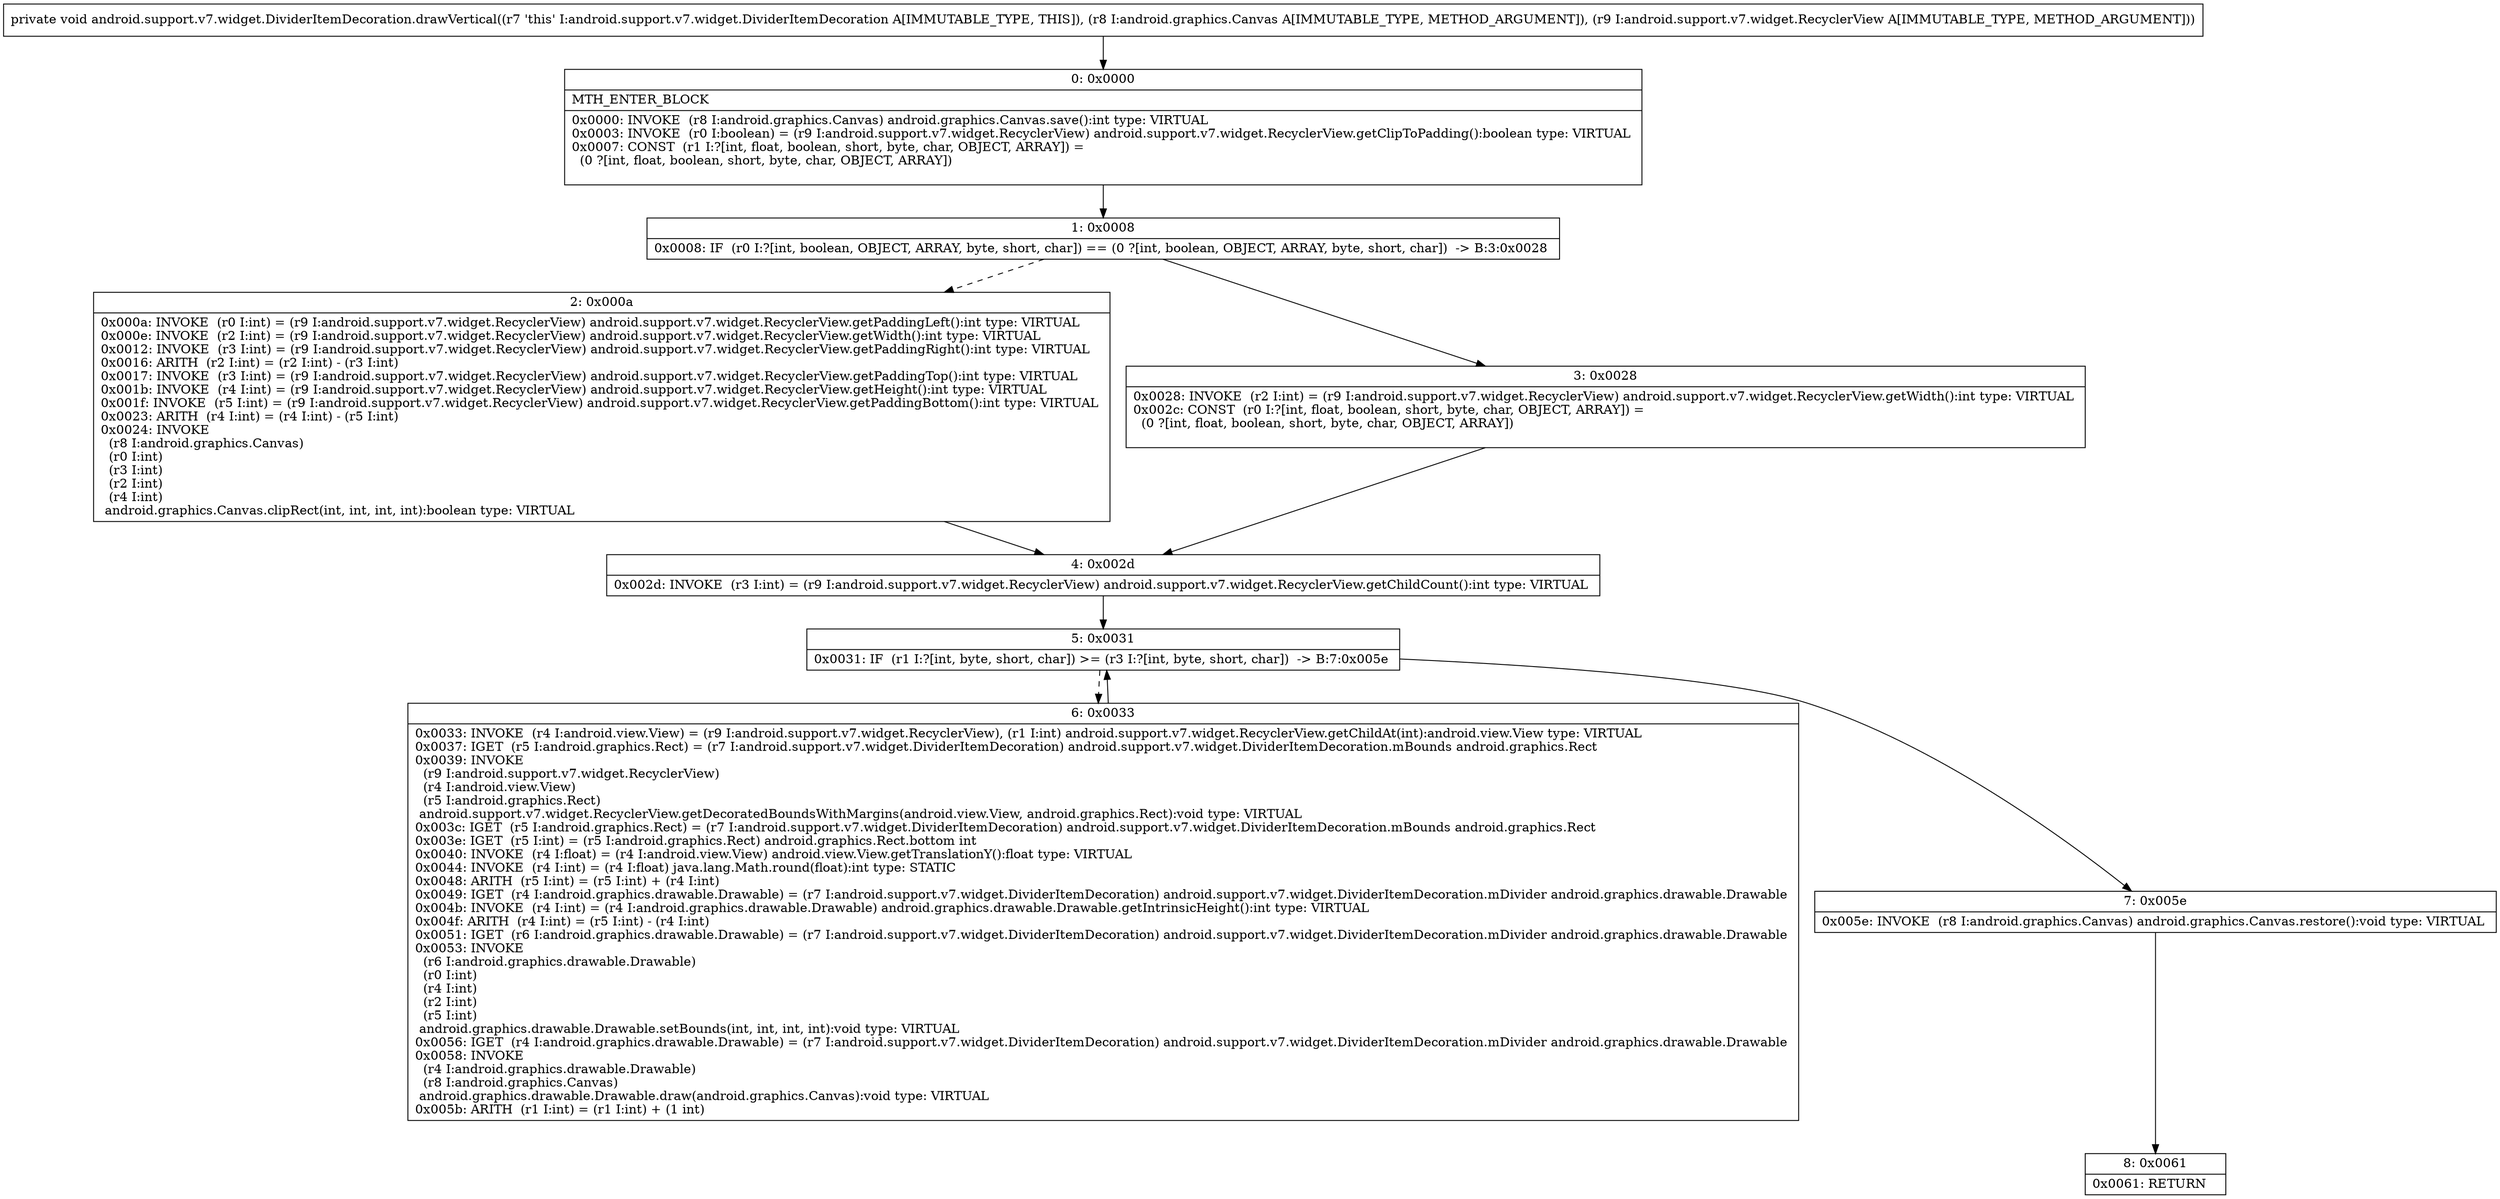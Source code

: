 digraph "CFG forandroid.support.v7.widget.DividerItemDecoration.drawVertical(Landroid\/graphics\/Canvas;Landroid\/support\/v7\/widget\/RecyclerView;)V" {
Node_0 [shape=record,label="{0\:\ 0x0000|MTH_ENTER_BLOCK\l|0x0000: INVOKE  (r8 I:android.graphics.Canvas) android.graphics.Canvas.save():int type: VIRTUAL \l0x0003: INVOKE  (r0 I:boolean) = (r9 I:android.support.v7.widget.RecyclerView) android.support.v7.widget.RecyclerView.getClipToPadding():boolean type: VIRTUAL \l0x0007: CONST  (r1 I:?[int, float, boolean, short, byte, char, OBJECT, ARRAY]) = \l  (0 ?[int, float, boolean, short, byte, char, OBJECT, ARRAY])\l \l}"];
Node_1 [shape=record,label="{1\:\ 0x0008|0x0008: IF  (r0 I:?[int, boolean, OBJECT, ARRAY, byte, short, char]) == (0 ?[int, boolean, OBJECT, ARRAY, byte, short, char])  \-\> B:3:0x0028 \l}"];
Node_2 [shape=record,label="{2\:\ 0x000a|0x000a: INVOKE  (r0 I:int) = (r9 I:android.support.v7.widget.RecyclerView) android.support.v7.widget.RecyclerView.getPaddingLeft():int type: VIRTUAL \l0x000e: INVOKE  (r2 I:int) = (r9 I:android.support.v7.widget.RecyclerView) android.support.v7.widget.RecyclerView.getWidth():int type: VIRTUAL \l0x0012: INVOKE  (r3 I:int) = (r9 I:android.support.v7.widget.RecyclerView) android.support.v7.widget.RecyclerView.getPaddingRight():int type: VIRTUAL \l0x0016: ARITH  (r2 I:int) = (r2 I:int) \- (r3 I:int) \l0x0017: INVOKE  (r3 I:int) = (r9 I:android.support.v7.widget.RecyclerView) android.support.v7.widget.RecyclerView.getPaddingTop():int type: VIRTUAL \l0x001b: INVOKE  (r4 I:int) = (r9 I:android.support.v7.widget.RecyclerView) android.support.v7.widget.RecyclerView.getHeight():int type: VIRTUAL \l0x001f: INVOKE  (r5 I:int) = (r9 I:android.support.v7.widget.RecyclerView) android.support.v7.widget.RecyclerView.getPaddingBottom():int type: VIRTUAL \l0x0023: ARITH  (r4 I:int) = (r4 I:int) \- (r5 I:int) \l0x0024: INVOKE  \l  (r8 I:android.graphics.Canvas)\l  (r0 I:int)\l  (r3 I:int)\l  (r2 I:int)\l  (r4 I:int)\l android.graphics.Canvas.clipRect(int, int, int, int):boolean type: VIRTUAL \l}"];
Node_3 [shape=record,label="{3\:\ 0x0028|0x0028: INVOKE  (r2 I:int) = (r9 I:android.support.v7.widget.RecyclerView) android.support.v7.widget.RecyclerView.getWidth():int type: VIRTUAL \l0x002c: CONST  (r0 I:?[int, float, boolean, short, byte, char, OBJECT, ARRAY]) = \l  (0 ?[int, float, boolean, short, byte, char, OBJECT, ARRAY])\l \l}"];
Node_4 [shape=record,label="{4\:\ 0x002d|0x002d: INVOKE  (r3 I:int) = (r9 I:android.support.v7.widget.RecyclerView) android.support.v7.widget.RecyclerView.getChildCount():int type: VIRTUAL \l}"];
Node_5 [shape=record,label="{5\:\ 0x0031|0x0031: IF  (r1 I:?[int, byte, short, char]) \>= (r3 I:?[int, byte, short, char])  \-\> B:7:0x005e \l}"];
Node_6 [shape=record,label="{6\:\ 0x0033|0x0033: INVOKE  (r4 I:android.view.View) = (r9 I:android.support.v7.widget.RecyclerView), (r1 I:int) android.support.v7.widget.RecyclerView.getChildAt(int):android.view.View type: VIRTUAL \l0x0037: IGET  (r5 I:android.graphics.Rect) = (r7 I:android.support.v7.widget.DividerItemDecoration) android.support.v7.widget.DividerItemDecoration.mBounds android.graphics.Rect \l0x0039: INVOKE  \l  (r9 I:android.support.v7.widget.RecyclerView)\l  (r4 I:android.view.View)\l  (r5 I:android.graphics.Rect)\l android.support.v7.widget.RecyclerView.getDecoratedBoundsWithMargins(android.view.View, android.graphics.Rect):void type: VIRTUAL \l0x003c: IGET  (r5 I:android.graphics.Rect) = (r7 I:android.support.v7.widget.DividerItemDecoration) android.support.v7.widget.DividerItemDecoration.mBounds android.graphics.Rect \l0x003e: IGET  (r5 I:int) = (r5 I:android.graphics.Rect) android.graphics.Rect.bottom int \l0x0040: INVOKE  (r4 I:float) = (r4 I:android.view.View) android.view.View.getTranslationY():float type: VIRTUAL \l0x0044: INVOKE  (r4 I:int) = (r4 I:float) java.lang.Math.round(float):int type: STATIC \l0x0048: ARITH  (r5 I:int) = (r5 I:int) + (r4 I:int) \l0x0049: IGET  (r4 I:android.graphics.drawable.Drawable) = (r7 I:android.support.v7.widget.DividerItemDecoration) android.support.v7.widget.DividerItemDecoration.mDivider android.graphics.drawable.Drawable \l0x004b: INVOKE  (r4 I:int) = (r4 I:android.graphics.drawable.Drawable) android.graphics.drawable.Drawable.getIntrinsicHeight():int type: VIRTUAL \l0x004f: ARITH  (r4 I:int) = (r5 I:int) \- (r4 I:int) \l0x0051: IGET  (r6 I:android.graphics.drawable.Drawable) = (r7 I:android.support.v7.widget.DividerItemDecoration) android.support.v7.widget.DividerItemDecoration.mDivider android.graphics.drawable.Drawable \l0x0053: INVOKE  \l  (r6 I:android.graphics.drawable.Drawable)\l  (r0 I:int)\l  (r4 I:int)\l  (r2 I:int)\l  (r5 I:int)\l android.graphics.drawable.Drawable.setBounds(int, int, int, int):void type: VIRTUAL \l0x0056: IGET  (r4 I:android.graphics.drawable.Drawable) = (r7 I:android.support.v7.widget.DividerItemDecoration) android.support.v7.widget.DividerItemDecoration.mDivider android.graphics.drawable.Drawable \l0x0058: INVOKE  \l  (r4 I:android.graphics.drawable.Drawable)\l  (r8 I:android.graphics.Canvas)\l android.graphics.drawable.Drawable.draw(android.graphics.Canvas):void type: VIRTUAL \l0x005b: ARITH  (r1 I:int) = (r1 I:int) + (1 int) \l}"];
Node_7 [shape=record,label="{7\:\ 0x005e|0x005e: INVOKE  (r8 I:android.graphics.Canvas) android.graphics.Canvas.restore():void type: VIRTUAL \l}"];
Node_8 [shape=record,label="{8\:\ 0x0061|0x0061: RETURN   \l}"];
MethodNode[shape=record,label="{private void android.support.v7.widget.DividerItemDecoration.drawVertical((r7 'this' I:android.support.v7.widget.DividerItemDecoration A[IMMUTABLE_TYPE, THIS]), (r8 I:android.graphics.Canvas A[IMMUTABLE_TYPE, METHOD_ARGUMENT]), (r9 I:android.support.v7.widget.RecyclerView A[IMMUTABLE_TYPE, METHOD_ARGUMENT])) }"];
MethodNode -> Node_0;
Node_0 -> Node_1;
Node_1 -> Node_2[style=dashed];
Node_1 -> Node_3;
Node_2 -> Node_4;
Node_3 -> Node_4;
Node_4 -> Node_5;
Node_5 -> Node_6[style=dashed];
Node_5 -> Node_7;
Node_6 -> Node_5;
Node_7 -> Node_8;
}

